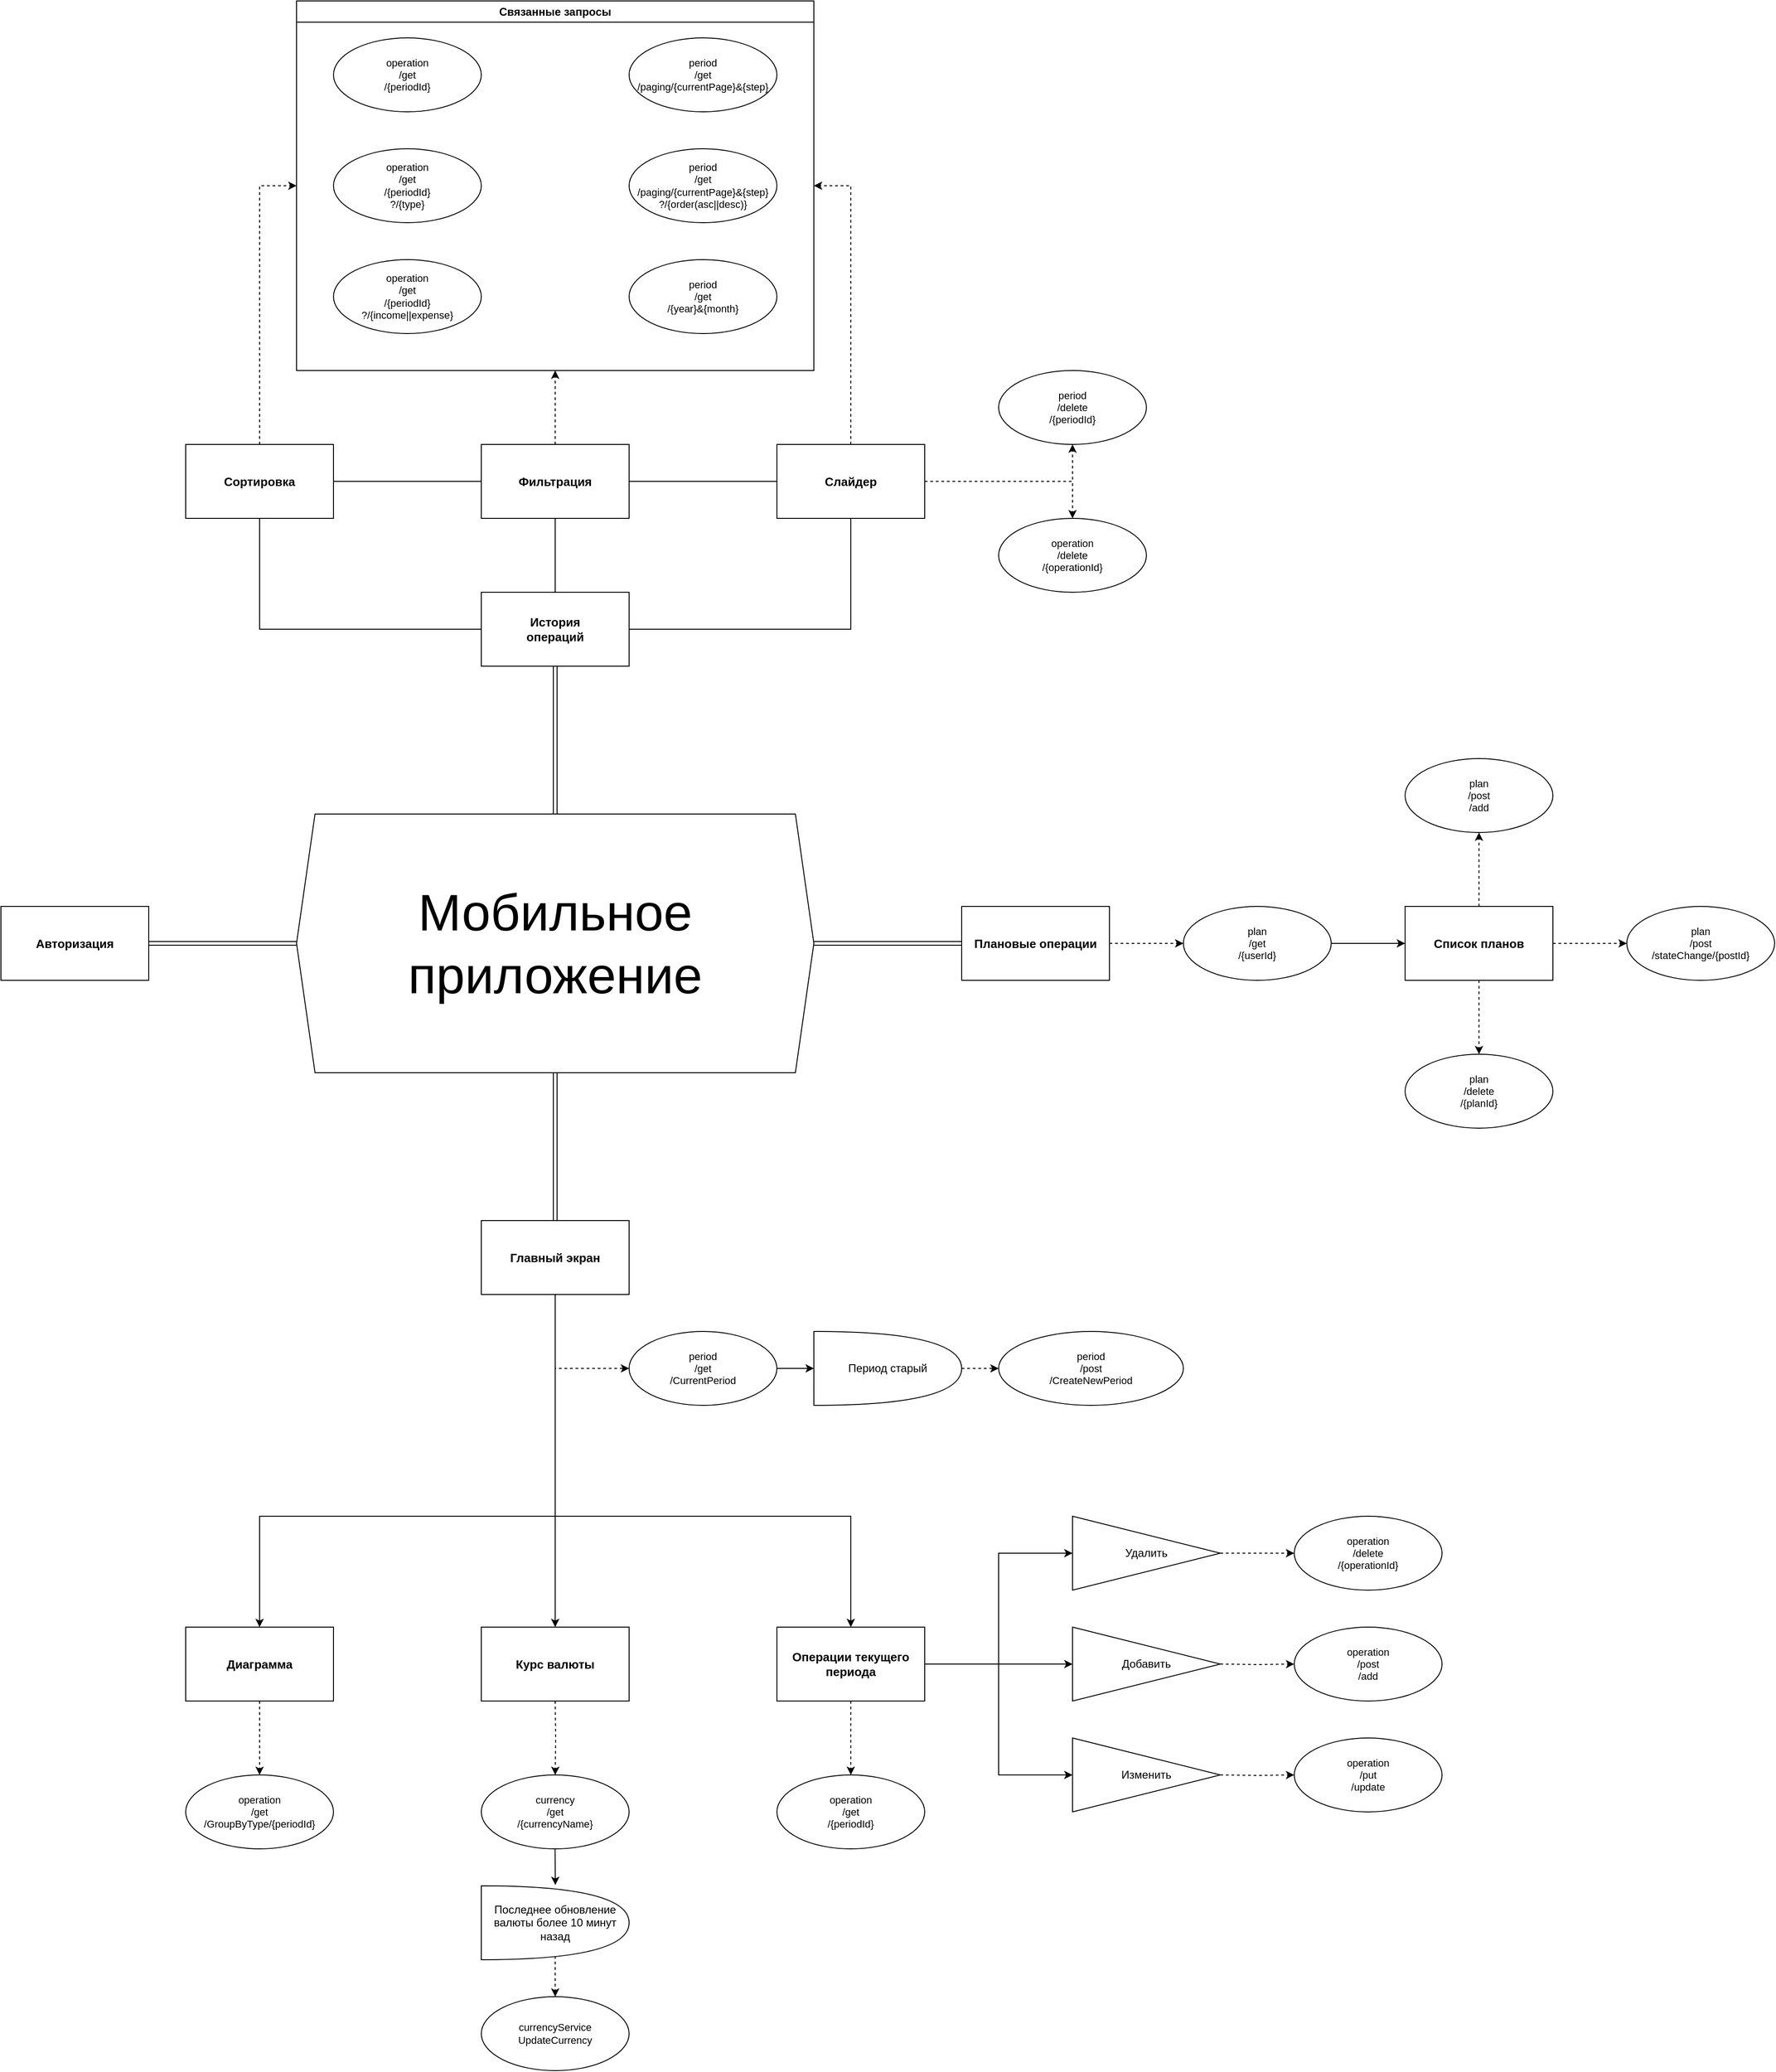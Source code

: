 <mxfile version="24.1.0" type="device">
  <diagram name="Страница — 1" id="nBO8ZvvXv2-mYGk7u215">
    <mxGraphModel dx="3257" dy="3863" grid="1" gridSize="10" guides="1" tooltips="1" connect="1" arrows="1" fold="1" page="0" pageScale="1" pageWidth="827" pageHeight="1169" background="none" math="0" shadow="0">
      <root>
        <mxCell id="0" />
        <mxCell id="1" parent="0" />
        <mxCell id="4c0wdn8axScRKglJY8u8-5" style="edgeStyle=orthogonalEdgeStyle;rounded=0;orthogonalLoop=1;jettySize=auto;html=1;exitX=0.5;exitY=1;exitDx=0;exitDy=0;entryX=0.5;entryY=0;entryDx=0;entryDy=0;" parent="1" source="4c0wdn8axScRKglJY8u8-1" target="4c0wdn8axScRKglJY8u8-2" edge="1">
          <mxGeometry relative="1" as="geometry">
            <Array as="points">
              <mxPoint x="920" y="40" />
              <mxPoint x="600" y="40" />
            </Array>
          </mxGeometry>
        </mxCell>
        <mxCell id="4c0wdn8axScRKglJY8u8-6" style="edgeStyle=orthogonalEdgeStyle;rounded=0;orthogonalLoop=1;jettySize=auto;html=1;exitX=0.5;exitY=1;exitDx=0;exitDy=0;entryX=0.5;entryY=0;entryDx=0;entryDy=0;" parent="1" source="4c0wdn8axScRKglJY8u8-1" target="4c0wdn8axScRKglJY8u8-3" edge="1">
          <mxGeometry relative="1" as="geometry" />
        </mxCell>
        <mxCell id="4c0wdn8axScRKglJY8u8-7" style="edgeStyle=orthogonalEdgeStyle;rounded=0;orthogonalLoop=1;jettySize=auto;html=1;exitX=0.5;exitY=1;exitDx=0;exitDy=0;entryX=0.5;entryY=0;entryDx=0;entryDy=0;" parent="1" source="4c0wdn8axScRKglJY8u8-1" target="4c0wdn8axScRKglJY8u8-4" edge="1">
          <mxGeometry relative="1" as="geometry">
            <Array as="points">
              <mxPoint x="920" y="40" />
              <mxPoint x="1240" y="40" />
            </Array>
          </mxGeometry>
        </mxCell>
        <mxCell id="4c0wdn8axScRKglJY8u8-15" style="edgeStyle=orthogonalEdgeStyle;rounded=0;orthogonalLoop=1;jettySize=auto;html=1;exitX=0.5;exitY=1;exitDx=0;exitDy=0;entryX=0;entryY=0.5;entryDx=0;entryDy=0;dashed=1;" parent="1" source="4c0wdn8axScRKglJY8u8-1" target="4c0wdn8axScRKglJY8u8-14" edge="1">
          <mxGeometry relative="1" as="geometry" />
        </mxCell>
        <mxCell id="4c0wdn8axScRKglJY8u8-1" value="Главный экран" style="rounded=0;whiteSpace=wrap;html=1;fontSize=13;fontStyle=1" parent="1" vertex="1">
          <mxGeometry x="840" y="-280" width="160" height="80" as="geometry" />
        </mxCell>
        <mxCell id="4c0wdn8axScRKglJY8u8-23" style="edgeStyle=orthogonalEdgeStyle;rounded=0;orthogonalLoop=1;jettySize=auto;html=1;exitX=0.5;exitY=1;exitDx=0;exitDy=0;entryX=0.5;entryY=0;entryDx=0;entryDy=0;dashed=1;" parent="1" source="4c0wdn8axScRKglJY8u8-2" target="4c0wdn8axScRKglJY8u8-22" edge="1">
          <mxGeometry relative="1" as="geometry" />
        </mxCell>
        <mxCell id="4c0wdn8axScRKglJY8u8-2" value="Диаграмма" style="rounded=0;whiteSpace=wrap;html=1;fontSize=13;fontStyle=1" parent="1" vertex="1">
          <mxGeometry x="520" y="160" width="160" height="80" as="geometry" />
        </mxCell>
        <mxCell id="4c0wdn8axScRKglJY8u8-3" value="Курс валюты" style="rounded=0;whiteSpace=wrap;html=1;fontSize=13;fontStyle=1" parent="1" vertex="1">
          <mxGeometry x="840" y="160" width="160" height="80" as="geometry" />
        </mxCell>
        <mxCell id="4c0wdn8axScRKglJY8u8-36" style="edgeStyle=orthogonalEdgeStyle;rounded=0;orthogonalLoop=1;jettySize=auto;html=1;exitX=0.5;exitY=1;exitDx=0;exitDy=0;entryX=0.5;entryY=0;entryDx=0;entryDy=0;dashed=1;" parent="1" source="4c0wdn8axScRKglJY8u8-4" target="4c0wdn8axScRKglJY8u8-35" edge="1">
          <mxGeometry relative="1" as="geometry" />
        </mxCell>
        <mxCell id="4c0wdn8axScRKglJY8u8-43" style="edgeStyle=orthogonalEdgeStyle;rounded=0;orthogonalLoop=1;jettySize=auto;html=1;exitX=1;exitY=0.5;exitDx=0;exitDy=0;entryX=0;entryY=0.5;entryDx=0;entryDy=0;" parent="1" source="4c0wdn8axScRKglJY8u8-4" target="4c0wdn8axScRKglJY8u8-38" edge="1">
          <mxGeometry relative="1" as="geometry" />
        </mxCell>
        <mxCell id="4c0wdn8axScRKglJY8u8-44" style="edgeStyle=orthogonalEdgeStyle;rounded=0;orthogonalLoop=1;jettySize=auto;html=1;exitX=1;exitY=0.5;exitDx=0;exitDy=0;entryX=0;entryY=0.5;entryDx=0;entryDy=0;" parent="1" source="4c0wdn8axScRKglJY8u8-4" target="4c0wdn8axScRKglJY8u8-37" edge="1">
          <mxGeometry relative="1" as="geometry" />
        </mxCell>
        <mxCell id="4c0wdn8axScRKglJY8u8-45" style="edgeStyle=orthogonalEdgeStyle;rounded=0;orthogonalLoop=1;jettySize=auto;html=1;exitX=1;exitY=0.5;exitDx=0;exitDy=0;entryX=0;entryY=0.5;entryDx=0;entryDy=0;" parent="1" source="4c0wdn8axScRKglJY8u8-4" target="4c0wdn8axScRKglJY8u8-39" edge="1">
          <mxGeometry relative="1" as="geometry" />
        </mxCell>
        <mxCell id="4c0wdn8axScRKglJY8u8-4" value="Операции текущего периода" style="rounded=0;whiteSpace=wrap;html=1;fontSize=13;fontStyle=1" parent="1" vertex="1">
          <mxGeometry x="1160" y="160" width="160" height="80" as="geometry" />
        </mxCell>
        <mxCell id="4c0wdn8axScRKglJY8u8-20" style="edgeStyle=orthogonalEdgeStyle;rounded=0;orthogonalLoop=1;jettySize=auto;html=1;exitX=1;exitY=0.5;exitDx=0;exitDy=0;entryX=0;entryY=0.5;entryDx=0;entryDy=0;" parent="1" source="4c0wdn8axScRKglJY8u8-14" edge="1">
          <mxGeometry relative="1" as="geometry">
            <mxPoint x="1200" y="-120" as="targetPoint" />
          </mxGeometry>
        </mxCell>
        <mxCell id="4c0wdn8axScRKglJY8u8-14" value="period&lt;div style=&quot;font-size: 11px;&quot;&gt;/get&lt;/div&gt;&lt;div style=&quot;font-size: 11px;&quot;&gt;/CurrentPeriod&lt;/div&gt;" style="ellipse;whiteSpace=wrap;html=1;fontSize=11;" parent="1" vertex="1">
          <mxGeometry x="1000" y="-160" width="160" height="80" as="geometry" />
        </mxCell>
        <mxCell id="4c0wdn8axScRKglJY8u8-16" value="period&lt;div style=&quot;font-size: 11px;&quot;&gt;/post&lt;/div&gt;&lt;div style=&quot;font-size: 11px;&quot;&gt;/CreateNewPeriod&lt;/div&gt;" style="ellipse;whiteSpace=wrap;html=1;fontSize=11;" parent="1" vertex="1">
          <mxGeometry x="1400" y="-160" width="200" height="80" as="geometry" />
        </mxCell>
        <mxCell id="4c0wdn8axScRKglJY8u8-22" value="operation&lt;div style=&quot;font-size: 11px;&quot;&gt;/get&lt;/div&gt;&lt;div style=&quot;font-size: 11px;&quot;&gt;/GroupByType/{periodId}&lt;/div&gt;" style="ellipse;whiteSpace=wrap;html=1;fontSize=11;" parent="1" vertex="1">
          <mxGeometry x="520" y="320" width="160" height="80" as="geometry" />
        </mxCell>
        <mxCell id="4c0wdn8axScRKglJY8u8-32" style="edgeStyle=orthogonalEdgeStyle;rounded=0;orthogonalLoop=1;jettySize=auto;html=1;exitX=1;exitY=0.5;exitDx=0;exitDy=0;exitPerimeter=0;entryX=0;entryY=0.5;entryDx=0;entryDy=0;dashed=1;" parent="1" source="4c0wdn8axScRKglJY8u8-24" target="4c0wdn8axScRKglJY8u8-16" edge="1">
          <mxGeometry relative="1" as="geometry" />
        </mxCell>
        <mxCell id="4c0wdn8axScRKglJY8u8-24" value="Период старый" style="shape=or;whiteSpace=wrap;html=1;" parent="1" vertex="1">
          <mxGeometry x="1200" y="-160" width="160" height="80" as="geometry" />
        </mxCell>
        <mxCell id="4c0wdn8axScRKglJY8u8-25" style="edgeStyle=orthogonalEdgeStyle;rounded=0;orthogonalLoop=1;jettySize=auto;html=1;exitX=0.5;exitY=1;exitDx=0;exitDy=0;entryX=0.5;entryY=0;entryDx=0;entryDy=0;dashed=1;" parent="1" target="4c0wdn8axScRKglJY8u8-26" edge="1">
          <mxGeometry relative="1" as="geometry">
            <mxPoint x="920" y="240" as="sourcePoint" />
            <mxPoint x="830" y="320" as="targetPoint" />
            <Array as="points" />
          </mxGeometry>
        </mxCell>
        <mxCell id="4c0wdn8axScRKglJY8u8-26" value="&lt;div style=&quot;font-size: 11px;&quot;&gt;currency&lt;/div&gt;&lt;div style=&quot;font-size: 11px;&quot;&gt;/get&lt;/div&gt;&lt;div style=&quot;font-size: 11px;&quot;&gt;/{currencyName}&lt;/div&gt;" style="ellipse;whiteSpace=wrap;html=1;fontSize=11;" parent="1" vertex="1">
          <mxGeometry x="840" y="320" width="160" height="80" as="geometry" />
        </mxCell>
        <mxCell id="4c0wdn8axScRKglJY8u8-34" style="edgeStyle=orthogonalEdgeStyle;rounded=0;orthogonalLoop=1;jettySize=auto;html=1;exitX=0.7;exitY=0.9;exitDx=0;exitDy=0;exitPerimeter=0;entryX=0.5;entryY=0;entryDx=0;entryDy=0;dashed=1;" parent="1" source="4c0wdn8axScRKglJY8u8-27" target="4c0wdn8axScRKglJY8u8-30" edge="1">
          <mxGeometry relative="1" as="geometry">
            <Array as="points">
              <mxPoint x="920" y="512" />
            </Array>
          </mxGeometry>
        </mxCell>
        <mxCell id="4c0wdn8axScRKglJY8u8-27" value="Последнее обновление валюты более 10 минут назад" style="shape=or;whiteSpace=wrap;html=1;" parent="1" vertex="1">
          <mxGeometry x="840" y="440" width="160" height="80" as="geometry" />
        </mxCell>
        <mxCell id="4c0wdn8axScRKglJY8u8-29" style="edgeStyle=orthogonalEdgeStyle;rounded=0;orthogonalLoop=1;jettySize=auto;html=1;exitX=0.5;exitY=1;exitDx=0;exitDy=0;entryX=0.336;entryY=-0.011;entryDx=0;entryDy=0;entryPerimeter=0;" parent="1" edge="1">
          <mxGeometry relative="1" as="geometry">
            <mxPoint x="919.84" y="400" as="sourcePoint" />
            <mxPoint x="920.16" y="439.12" as="targetPoint" />
          </mxGeometry>
        </mxCell>
        <mxCell id="4c0wdn8axScRKglJY8u8-30" value="&lt;div style=&quot;font-size: 11px;&quot;&gt;currencyService&lt;br&gt;&lt;/div&gt;&lt;div style=&quot;font-size: 11px;&quot;&gt;UpdateCurrency&lt;/div&gt;" style="ellipse;whiteSpace=wrap;html=1;fontSize=11;" parent="1" vertex="1">
          <mxGeometry x="840" y="560" width="160" height="80" as="geometry" />
        </mxCell>
        <mxCell id="4c0wdn8axScRKglJY8u8-35" value="operation&lt;div style=&quot;font-size: 11px;&quot;&gt;/get&lt;/div&gt;&lt;div style=&quot;font-size: 11px;&quot;&gt;/{periodId}&lt;/div&gt;" style="ellipse;whiteSpace=wrap;html=1;fontSize=11;" parent="1" vertex="1">
          <mxGeometry x="1160" y="320" width="160" height="80" as="geometry" />
        </mxCell>
        <mxCell id="4c0wdn8axScRKglJY8u8-47" style="edgeStyle=orthogonalEdgeStyle;rounded=0;orthogonalLoop=1;jettySize=auto;html=1;exitX=1;exitY=0.5;exitDx=0;exitDy=0;entryX=0;entryY=0.5;entryDx=0;entryDy=0;dashed=1;" parent="1" source="4c0wdn8axScRKglJY8u8-37" target="4c0wdn8axScRKglJY8u8-46" edge="1">
          <mxGeometry relative="1" as="geometry" />
        </mxCell>
        <mxCell id="4c0wdn8axScRKglJY8u8-37" value="Удалить" style="triangle;whiteSpace=wrap;html=1;rotation=0;" parent="1" vertex="1">
          <mxGeometry x="1480" y="40" width="160" height="80" as="geometry" />
        </mxCell>
        <mxCell id="4c0wdn8axScRKglJY8u8-38" value="Добавить" style="triangle;whiteSpace=wrap;html=1;rotation=0;" parent="1" vertex="1">
          <mxGeometry x="1480" y="160" width="160" height="80" as="geometry" />
        </mxCell>
        <mxCell id="4c0wdn8axScRKglJY8u8-39" value="Изменить" style="triangle;whiteSpace=wrap;html=1;rotation=0;" parent="1" vertex="1">
          <mxGeometry x="1480" y="280" width="160" height="80" as="geometry" />
        </mxCell>
        <mxCell id="4c0wdn8axScRKglJY8u8-46" value="operation&lt;div style=&quot;font-size: 11px;&quot;&gt;/delete&lt;/div&gt;&lt;div style=&quot;font-size: 11px;&quot;&gt;/{operationId}&lt;/div&gt;" style="ellipse;whiteSpace=wrap;html=1;fontSize=11;" parent="1" vertex="1">
          <mxGeometry x="1720" y="40" width="160" height="80" as="geometry" />
        </mxCell>
        <mxCell id="4c0wdn8axScRKglJY8u8-48" style="edgeStyle=orthogonalEdgeStyle;rounded=0;orthogonalLoop=1;jettySize=auto;html=1;exitX=1;exitY=0.5;exitDx=0;exitDy=0;entryX=0;entryY=0.5;entryDx=0;entryDy=0;dashed=1;" parent="1" target="4c0wdn8axScRKglJY8u8-49" edge="1">
          <mxGeometry relative="1" as="geometry">
            <mxPoint x="1640" y="200" as="sourcePoint" />
          </mxGeometry>
        </mxCell>
        <mxCell id="4c0wdn8axScRKglJY8u8-49" value="operation&lt;div style=&quot;font-size: 11px;&quot;&gt;/post&lt;br&gt;&lt;/div&gt;&lt;div style=&quot;font-size: 11px;&quot;&gt;/add&lt;/div&gt;" style="ellipse;whiteSpace=wrap;html=1;fontSize=11;" parent="1" vertex="1">
          <mxGeometry x="1720" y="160" width="160" height="80" as="geometry" />
        </mxCell>
        <mxCell id="4c0wdn8axScRKglJY8u8-50" style="edgeStyle=orthogonalEdgeStyle;rounded=0;orthogonalLoop=1;jettySize=auto;html=1;exitX=1;exitY=0.5;exitDx=0;exitDy=0;entryX=0;entryY=0.5;entryDx=0;entryDy=0;dashed=1;" parent="1" target="4c0wdn8axScRKglJY8u8-51" edge="1">
          <mxGeometry relative="1" as="geometry">
            <mxPoint x="1640" y="320" as="sourcePoint" />
          </mxGeometry>
        </mxCell>
        <mxCell id="4c0wdn8axScRKglJY8u8-51" value="operation&lt;div style=&quot;font-size: 11px;&quot;&gt;/put&lt;br&gt;&lt;/div&gt;&lt;div style=&quot;font-size: 11px;&quot;&gt;/update&lt;/div&gt;" style="ellipse;whiteSpace=wrap;html=1;fontSize=11;" parent="1" vertex="1">
          <mxGeometry x="1720" y="280" width="160" height="80" as="geometry" />
        </mxCell>
        <mxCell id="hxb5atD3jDr5F-edA5s0-39" style="edgeStyle=orthogonalEdgeStyle;rounded=0;orthogonalLoop=1;jettySize=auto;html=1;exitX=0.5;exitY=0;exitDx=0;exitDy=0;entryX=0.5;entryY=1;entryDx=0;entryDy=0;strokeColor=default;endArrow=none;endFill=0;" edge="1" parent="1" source="hxb5atD3jDr5F-edA5s0-2" target="hxb5atD3jDr5F-edA5s0-7">
          <mxGeometry relative="1" as="geometry" />
        </mxCell>
        <mxCell id="hxb5atD3jDr5F-edA5s0-40" style="edgeStyle=orthogonalEdgeStyle;rounded=0;orthogonalLoop=1;jettySize=auto;html=1;exitX=1;exitY=0.5;exitDx=0;exitDy=0;entryX=0.5;entryY=1;entryDx=0;entryDy=0;endArrow=none;endFill=0;" edge="1" parent="1" source="hxb5atD3jDr5F-edA5s0-2" target="hxb5atD3jDr5F-edA5s0-9">
          <mxGeometry relative="1" as="geometry" />
        </mxCell>
        <mxCell id="hxb5atD3jDr5F-edA5s0-41" style="edgeStyle=orthogonalEdgeStyle;rounded=0;orthogonalLoop=1;jettySize=auto;html=1;exitX=0;exitY=0.5;exitDx=0;exitDy=0;entryX=0.5;entryY=1;entryDx=0;entryDy=0;endArrow=none;endFill=0;" edge="1" parent="1" source="hxb5atD3jDr5F-edA5s0-2" target="hxb5atD3jDr5F-edA5s0-6">
          <mxGeometry relative="1" as="geometry" />
        </mxCell>
        <mxCell id="hxb5atD3jDr5F-edA5s0-2" value="История&lt;div&gt;операций&lt;/div&gt;" style="rounded=0;whiteSpace=wrap;html=1;fontSize=13;fontStyle=1" vertex="1" parent="1">
          <mxGeometry x="840" y="-960" width="160" height="80" as="geometry" />
        </mxCell>
        <mxCell id="hxb5atD3jDr5F-edA5s0-32" style="edgeStyle=orthogonalEdgeStyle;rounded=0;orthogonalLoop=1;jettySize=auto;html=1;exitX=0.5;exitY=0;exitDx=0;exitDy=0;entryX=0;entryY=0.5;entryDx=0;entryDy=0;dashed=1;" edge="1" parent="1" source="hxb5atD3jDr5F-edA5s0-6" target="hxb5atD3jDr5F-edA5s0-16">
          <mxGeometry relative="1" as="geometry" />
        </mxCell>
        <mxCell id="hxb5atD3jDr5F-edA5s0-6" value="Сортировка" style="rounded=0;whiteSpace=wrap;html=1;fontSize=13;fontStyle=1" vertex="1" parent="1">
          <mxGeometry x="520" y="-1120" width="160" height="80" as="geometry" />
        </mxCell>
        <mxCell id="hxb5atD3jDr5F-edA5s0-30" style="edgeStyle=orthogonalEdgeStyle;rounded=0;orthogonalLoop=1;jettySize=auto;html=1;exitX=0.5;exitY=0;exitDx=0;exitDy=0;entryX=0.5;entryY=1;entryDx=0;entryDy=0;dashed=1;" edge="1" parent="1" source="hxb5atD3jDr5F-edA5s0-7" target="hxb5atD3jDr5F-edA5s0-16">
          <mxGeometry relative="1" as="geometry" />
        </mxCell>
        <mxCell id="hxb5atD3jDr5F-edA5s0-37" style="edgeStyle=orthogonalEdgeStyle;rounded=0;orthogonalLoop=1;jettySize=auto;html=1;exitX=0;exitY=0.5;exitDx=0;exitDy=0;entryX=1;entryY=0.5;entryDx=0;entryDy=0;endArrow=none;endFill=0;" edge="1" parent="1" source="hxb5atD3jDr5F-edA5s0-7" target="hxb5atD3jDr5F-edA5s0-6">
          <mxGeometry relative="1" as="geometry" />
        </mxCell>
        <mxCell id="hxb5atD3jDr5F-edA5s0-42" style="edgeStyle=orthogonalEdgeStyle;rounded=0;orthogonalLoop=1;jettySize=auto;html=1;exitX=1;exitY=0.5;exitDx=0;exitDy=0;entryX=0;entryY=0.5;entryDx=0;entryDy=0;endArrow=none;endFill=0;" edge="1" parent="1" source="hxb5atD3jDr5F-edA5s0-7" target="hxb5atD3jDr5F-edA5s0-9">
          <mxGeometry relative="1" as="geometry" />
        </mxCell>
        <mxCell id="hxb5atD3jDr5F-edA5s0-7" value="Фильтрация" style="rounded=0;whiteSpace=wrap;html=1;fontSize=13;fontStyle=1" vertex="1" parent="1">
          <mxGeometry x="840" y="-1120" width="160" height="80" as="geometry" />
        </mxCell>
        <mxCell id="hxb5atD3jDr5F-edA5s0-31" style="edgeStyle=orthogonalEdgeStyle;rounded=0;orthogonalLoop=1;jettySize=auto;html=1;exitX=0.5;exitY=0;exitDx=0;exitDy=0;entryX=1;entryY=0.5;entryDx=0;entryDy=0;dashed=1;" edge="1" parent="1" source="hxb5atD3jDr5F-edA5s0-9" target="hxb5atD3jDr5F-edA5s0-16">
          <mxGeometry relative="1" as="geometry" />
        </mxCell>
        <mxCell id="hxb5atD3jDr5F-edA5s0-45" style="edgeStyle=orthogonalEdgeStyle;rounded=0;orthogonalLoop=1;jettySize=auto;html=1;exitX=1;exitY=0.5;exitDx=0;exitDy=0;entryX=0.5;entryY=1;entryDx=0;entryDy=0;dashed=1;" edge="1" parent="1" source="hxb5atD3jDr5F-edA5s0-9" target="hxb5atD3jDr5F-edA5s0-43">
          <mxGeometry relative="1" as="geometry" />
        </mxCell>
        <mxCell id="hxb5atD3jDr5F-edA5s0-46" style="edgeStyle=orthogonalEdgeStyle;rounded=0;orthogonalLoop=1;jettySize=auto;html=1;exitX=1;exitY=0.5;exitDx=0;exitDy=0;entryX=0.5;entryY=0;entryDx=0;entryDy=0;dashed=1;" edge="1" parent="1" source="hxb5atD3jDr5F-edA5s0-9" target="hxb5atD3jDr5F-edA5s0-44">
          <mxGeometry relative="1" as="geometry" />
        </mxCell>
        <mxCell id="hxb5atD3jDr5F-edA5s0-9" value="Слайдер" style="rounded=0;whiteSpace=wrap;html=1;fontSize=13;fontStyle=1" vertex="1" parent="1">
          <mxGeometry x="1160" y="-1120" width="160" height="80" as="geometry" />
        </mxCell>
        <mxCell id="hxb5atD3jDr5F-edA5s0-16" value="Связанные запросы" style="swimlane;whiteSpace=wrap;html=1;" vertex="1" parent="1">
          <mxGeometry x="640" y="-1600" width="560" height="400" as="geometry" />
        </mxCell>
        <mxCell id="hxb5atD3jDr5F-edA5s0-11" value="period&lt;div style=&quot;font-size: 11px;&quot;&gt;/get&lt;/div&gt;&lt;div style=&quot;font-size: 11px;&quot;&gt;/paging/{currentPage}&amp;amp;{step}&lt;/div&gt;" style="ellipse;whiteSpace=wrap;html=1;fontSize=11;" vertex="1" parent="hxb5atD3jDr5F-edA5s0-16">
          <mxGeometry x="360" y="40" width="160" height="80" as="geometry" />
        </mxCell>
        <mxCell id="hxb5atD3jDr5F-edA5s0-21" value="operation&lt;div style=&quot;font-size: 11px;&quot;&gt;/get&lt;/div&gt;&lt;div style=&quot;font-size: 11px;&quot;&gt;/{periodId}&lt;/div&gt;" style="ellipse;whiteSpace=wrap;html=1;fontSize=11;" vertex="1" parent="hxb5atD3jDr5F-edA5s0-16">
          <mxGeometry x="40" y="40" width="160" height="80" as="geometry" />
        </mxCell>
        <mxCell id="hxb5atD3jDr5F-edA5s0-22" value="period&lt;div style=&quot;font-size: 11px;&quot;&gt;/get&lt;/div&gt;&lt;div style=&quot;font-size: 11px;&quot;&gt;/paging/{currentPage}&amp;amp;{step}&lt;/div&gt;&lt;div style=&quot;font-size: 11px;&quot;&gt;?/{order(asc||desc)}&lt;/div&gt;" style="ellipse;whiteSpace=wrap;html=1;fontSize=11;" vertex="1" parent="hxb5atD3jDr5F-edA5s0-16">
          <mxGeometry x="360" y="160" width="160" height="80" as="geometry" />
        </mxCell>
        <mxCell id="hxb5atD3jDr5F-edA5s0-23" value="period&lt;div style=&quot;font-size: 11px;&quot;&gt;/get&lt;/div&gt;&lt;div style=&quot;font-size: 11px;&quot;&gt;/{year}&amp;amp;{month}&lt;/div&gt;" style="ellipse;whiteSpace=wrap;html=1;fontSize=11;" vertex="1" parent="hxb5atD3jDr5F-edA5s0-16">
          <mxGeometry x="360" y="280" width="160" height="80" as="geometry" />
        </mxCell>
        <mxCell id="hxb5atD3jDr5F-edA5s0-24" value="operation&lt;div style=&quot;font-size: 11px;&quot;&gt;/get&lt;/div&gt;&lt;div style=&quot;font-size: 11px;&quot;&gt;/{periodId}&lt;/div&gt;&lt;div style=&quot;font-size: 11px;&quot;&gt;?/{type}&lt;/div&gt;" style="ellipse;whiteSpace=wrap;html=1;fontSize=11;" vertex="1" parent="hxb5atD3jDr5F-edA5s0-16">
          <mxGeometry x="40" y="160" width="160" height="80" as="geometry" />
        </mxCell>
        <mxCell id="hxb5atD3jDr5F-edA5s0-25" value="operation&lt;div style=&quot;font-size: 11px;&quot;&gt;/get&lt;/div&gt;&lt;div style=&quot;font-size: 11px;&quot;&gt;/{periodId}&lt;/div&gt;&lt;div style=&quot;font-size: 11px;&quot;&gt;?/{income||expense}&lt;/div&gt;" style="ellipse;whiteSpace=wrap;html=1;fontSize=11;" vertex="1" parent="hxb5atD3jDr5F-edA5s0-16">
          <mxGeometry x="40" y="280" width="160" height="80" as="geometry" />
        </mxCell>
        <mxCell id="hxb5atD3jDr5F-edA5s0-34" style="edgeStyle=orthogonalEdgeStyle;rounded=0;orthogonalLoop=1;jettySize=auto;html=1;exitX=0.5;exitY=0;exitDx=0;exitDy=0;entryX=0.5;entryY=1;entryDx=0;entryDy=0;shape=link;" edge="1" parent="1" source="hxb5atD3jDr5F-edA5s0-29" target="hxb5atD3jDr5F-edA5s0-2">
          <mxGeometry relative="1" as="geometry" />
        </mxCell>
        <mxCell id="hxb5atD3jDr5F-edA5s0-35" style="edgeStyle=orthogonalEdgeStyle;rounded=0;orthogonalLoop=1;jettySize=auto;html=1;exitX=0.5;exitY=1;exitDx=0;exitDy=0;entryX=0.5;entryY=0;entryDx=0;entryDy=0;shape=link;" edge="1" parent="1" source="hxb5atD3jDr5F-edA5s0-29" target="4c0wdn8axScRKglJY8u8-1">
          <mxGeometry relative="1" as="geometry" />
        </mxCell>
        <mxCell id="hxb5atD3jDr5F-edA5s0-48" style="edgeStyle=orthogonalEdgeStyle;rounded=0;orthogonalLoop=1;jettySize=auto;html=1;exitX=0;exitY=0.5;exitDx=0;exitDy=0;entryX=1;entryY=0.5;entryDx=0;entryDy=0;shape=link;" edge="1" parent="1" source="hxb5atD3jDr5F-edA5s0-29" target="hxb5atD3jDr5F-edA5s0-47">
          <mxGeometry relative="1" as="geometry" />
        </mxCell>
        <mxCell id="hxb5atD3jDr5F-edA5s0-50" style="edgeStyle=orthogonalEdgeStyle;rounded=0;orthogonalLoop=1;jettySize=auto;html=1;exitX=1;exitY=0.5;exitDx=0;exitDy=0;entryX=0;entryY=0.5;entryDx=0;entryDy=0;shape=link;" edge="1" parent="1" source="hxb5atD3jDr5F-edA5s0-29" target="hxb5atD3jDr5F-edA5s0-49">
          <mxGeometry relative="1" as="geometry" />
        </mxCell>
        <mxCell id="hxb5atD3jDr5F-edA5s0-29" value="Мобильное приложение" style="shape=hexagon;perimeter=hexagonPerimeter2;whiteSpace=wrap;html=1;fixedSize=1;fontSize=56;" vertex="1" parent="1">
          <mxGeometry x="640" y="-720" width="560" height="280" as="geometry" />
        </mxCell>
        <mxCell id="hxb5atD3jDr5F-edA5s0-43" value="period&lt;div style=&quot;font-size: 11px;&quot;&gt;/delete&lt;/div&gt;&lt;div style=&quot;font-size: 11px;&quot;&gt;/{periodId}&lt;/div&gt;" style="ellipse;whiteSpace=wrap;html=1;fontSize=11;" vertex="1" parent="1">
          <mxGeometry x="1400" y="-1200" width="160" height="80" as="geometry" />
        </mxCell>
        <mxCell id="hxb5atD3jDr5F-edA5s0-44" value="operation&lt;div style=&quot;font-size: 11px;&quot;&gt;/delete&lt;/div&gt;&lt;div style=&quot;font-size: 11px;&quot;&gt;/{operationId}&lt;/div&gt;" style="ellipse;whiteSpace=wrap;html=1;fontSize=11;" vertex="1" parent="1">
          <mxGeometry x="1400" y="-1040" width="160" height="80" as="geometry" />
        </mxCell>
        <mxCell id="hxb5atD3jDr5F-edA5s0-47" value="Авторизация" style="rounded=0;whiteSpace=wrap;html=1;fontSize=13;fontStyle=1" vertex="1" parent="1">
          <mxGeometry x="320" y="-620" width="160" height="80" as="geometry" />
        </mxCell>
        <mxCell id="hxb5atD3jDr5F-edA5s0-55" style="edgeStyle=orthogonalEdgeStyle;rounded=0;orthogonalLoop=1;jettySize=auto;html=1;exitX=1;exitY=0.5;exitDx=0;exitDy=0;entryX=0;entryY=0.5;entryDx=0;entryDy=0;dashed=1;" edge="1" parent="1" source="hxb5atD3jDr5F-edA5s0-49" target="hxb5atD3jDr5F-edA5s0-53">
          <mxGeometry relative="1" as="geometry" />
        </mxCell>
        <mxCell id="hxb5atD3jDr5F-edA5s0-49" value="Плановые операции" style="rounded=0;whiteSpace=wrap;html=1;fontSize=13;fontStyle=1" vertex="1" parent="1">
          <mxGeometry x="1360" y="-620" width="160" height="80" as="geometry" />
        </mxCell>
        <mxCell id="hxb5atD3jDr5F-edA5s0-51" value="&lt;div style=&quot;font-size: 11px;&quot;&gt;plan&lt;/div&gt;&lt;div style=&quot;font-size: 11px;&quot;&gt;/post&lt;/div&gt;&lt;div style=&quot;font-size: 11px;&quot;&gt;/add&lt;/div&gt;" style="ellipse;whiteSpace=wrap;html=1;fontSize=11;" vertex="1" parent="1">
          <mxGeometry x="1840" y="-780" width="160" height="80" as="geometry" />
        </mxCell>
        <mxCell id="hxb5atD3jDr5F-edA5s0-52" value="&lt;div style=&quot;font-size: 11px;&quot;&gt;plan&lt;/div&gt;&lt;div style=&quot;font-size: 11px;&quot;&gt;/delete&lt;/div&gt;&lt;div style=&quot;font-size: 11px;&quot;&gt;/{planId}&lt;/div&gt;" style="ellipse;whiteSpace=wrap;html=1;fontSize=11;" vertex="1" parent="1">
          <mxGeometry x="1840" y="-460" width="160" height="80" as="geometry" />
        </mxCell>
        <mxCell id="hxb5atD3jDr5F-edA5s0-56" style="edgeStyle=orthogonalEdgeStyle;rounded=0;orthogonalLoop=1;jettySize=auto;html=1;exitX=1;exitY=0.5;exitDx=0;exitDy=0;entryX=0;entryY=0.5;entryDx=0;entryDy=0;" edge="1" parent="1" source="hxb5atD3jDr5F-edA5s0-53" target="hxb5atD3jDr5F-edA5s0-54">
          <mxGeometry relative="1" as="geometry" />
        </mxCell>
        <mxCell id="hxb5atD3jDr5F-edA5s0-53" value="&lt;div style=&quot;font-size: 11px;&quot;&gt;plan&lt;/div&gt;&lt;div style=&quot;font-size: 11px;&quot;&gt;/get&lt;/div&gt;&lt;div style=&quot;font-size: 11px;&quot;&gt;/{userId}&lt;/div&gt;" style="ellipse;whiteSpace=wrap;html=1;fontSize=11;" vertex="1" parent="1">
          <mxGeometry x="1600" y="-620" width="160" height="80" as="geometry" />
        </mxCell>
        <mxCell id="hxb5atD3jDr5F-edA5s0-58" style="edgeStyle=orthogonalEdgeStyle;rounded=0;orthogonalLoop=1;jettySize=auto;html=1;exitX=0.5;exitY=1;exitDx=0;exitDy=0;entryX=0.5;entryY=0;entryDx=0;entryDy=0;dashed=1;" edge="1" parent="1" source="hxb5atD3jDr5F-edA5s0-54" target="hxb5atD3jDr5F-edA5s0-52">
          <mxGeometry relative="1" as="geometry" />
        </mxCell>
        <mxCell id="hxb5atD3jDr5F-edA5s0-59" style="edgeStyle=orthogonalEdgeStyle;rounded=0;orthogonalLoop=1;jettySize=auto;html=1;exitX=0.5;exitY=0;exitDx=0;exitDy=0;entryX=0.5;entryY=1;entryDx=0;entryDy=0;dashed=1;" edge="1" parent="1" source="hxb5atD3jDr5F-edA5s0-54" target="hxb5atD3jDr5F-edA5s0-51">
          <mxGeometry relative="1" as="geometry" />
        </mxCell>
        <mxCell id="hxb5atD3jDr5F-edA5s0-60" style="edgeStyle=orthogonalEdgeStyle;rounded=0;orthogonalLoop=1;jettySize=auto;html=1;exitX=1;exitY=0.5;exitDx=0;exitDy=0;entryX=0;entryY=0.5;entryDx=0;entryDy=0;dashed=1;" edge="1" parent="1" source="hxb5atD3jDr5F-edA5s0-54" target="hxb5atD3jDr5F-edA5s0-57">
          <mxGeometry relative="1" as="geometry" />
        </mxCell>
        <mxCell id="hxb5atD3jDr5F-edA5s0-54" value="Список планов" style="rounded=0;whiteSpace=wrap;html=1;fontSize=13;fontStyle=1" vertex="1" parent="1">
          <mxGeometry x="1840" y="-620" width="160" height="80" as="geometry" />
        </mxCell>
        <mxCell id="hxb5atD3jDr5F-edA5s0-57" value="&lt;div style=&quot;font-size: 11px;&quot;&gt;plan&lt;/div&gt;&lt;div style=&quot;font-size: 11px;&quot;&gt;/post&lt;/div&gt;&lt;div style=&quot;font-size: 11px;&quot;&gt;/stateChange/{postId}&lt;/div&gt;" style="ellipse;whiteSpace=wrap;html=1;fontSize=11;" vertex="1" parent="1">
          <mxGeometry x="2080" y="-620" width="160" height="80" as="geometry" />
        </mxCell>
      </root>
    </mxGraphModel>
  </diagram>
</mxfile>
